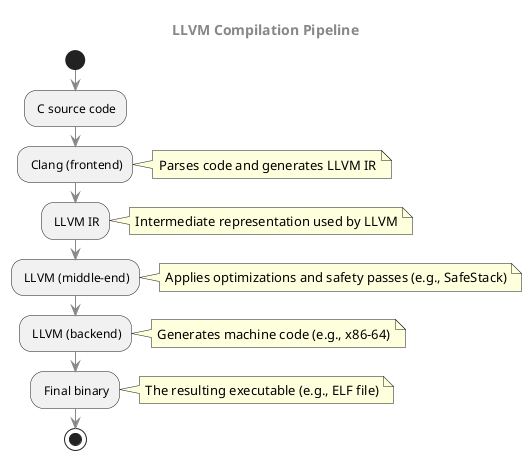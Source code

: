 @startuml
skinparam backgroundColor transparent
skinparam TitleFontColor #888888
title LLVM Compilation Pipeline
skinparam ArrowColor #888888
start

: C source code;

: Clang (frontend);
note right
Parses code and generates LLVM IR
end note

: LLVM IR;
note right
Intermediate representation used by LLVM
end note

: LLVM (middle-end);
note right
Applies optimizations and safety passes (e.g., SafeStack)
end note

: LLVM (backend);
note right
Generates machine code (e.g., x86-64)
end note

: Final binary;
note right
The resulting executable (e.g., ELF file)
end note

stop

@enduml
